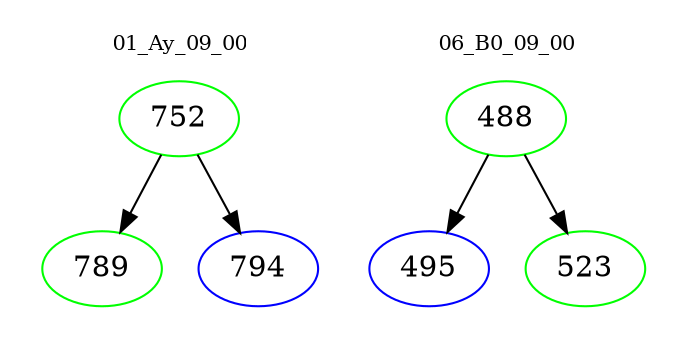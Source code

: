 digraph{
subgraph cluster_0 {
color = white
label = "01_Ay_09_00";
fontsize=10;
T0_752 [label="752", color="green"]
T0_752 -> T0_789 [color="black"]
T0_789 [label="789", color="green"]
T0_752 -> T0_794 [color="black"]
T0_794 [label="794", color="blue"]
}
subgraph cluster_1 {
color = white
label = "06_B0_09_00";
fontsize=10;
T1_488 [label="488", color="green"]
T1_488 -> T1_495 [color="black"]
T1_495 [label="495", color="blue"]
T1_488 -> T1_523 [color="black"]
T1_523 [label="523", color="green"]
}
}
